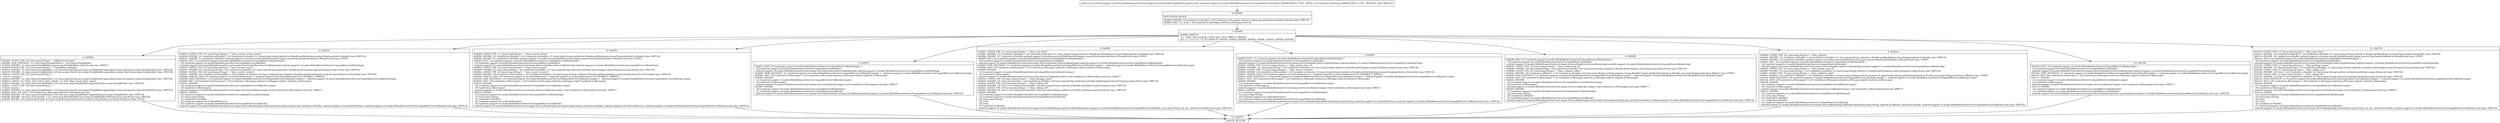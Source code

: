 digraph "CFG forandroid.support.v4.media.MediaBrowserServiceCompat.ServiceHandler.handleMessage(Landroid\/os\/Message;)V" {
Node_0 [shape=record,label="{0\:\ 0x0000|MTH_ENTER_BLOCK\l|0x0000: INVOKE  (r0 I:android.os.Bundle) = (r9 I:android.os.Message) android.os.Message.getData():android.os.Bundle type: VIRTUAL \l0x0004: IGET  (r1 I:int) = (r9 I:android.os.Message) android.os.Message.what int \l}"];
Node_1 [shape=record,label="{1\:\ 0x0006|0x0006: SWITCH  \l  (r1 I:?[int, float, boolean, short, byte, char, OBJECT, ARRAY])\l k:[1, 2, 3, 4, 5, 6, 7, 8, 9] t:[0x0118, 0x010b, 0x00e9, 0x00d0, 0x00b5, 0x008c, 0x007e, 0x0059, 0x0034] \l}"];
Node_2 [shape=record,label="{2\:\ 0x0009|0x0009: CONST_STR  (r0 I:java.lang.String) =  \"MBServiceCompat\" \l0x000b: NEW_INSTANCE  (r1 I:java.lang.StringBuilder) =  java.lang.StringBuilder \l0x000d: INVOKE  (r1 I:java.lang.StringBuilder) java.lang.StringBuilder.\<init\>():void type: DIRECT \l0x0010: CONST_STR  (r2 I:java.lang.String) =  \"Unhandled message: \" \l0x0012: INVOKE  (r1 I:java.lang.StringBuilder), (r2 I:java.lang.String) java.lang.StringBuilder.append(java.lang.String):java.lang.StringBuilder type: VIRTUAL \l0x0015: INVOKE  (r1 I:java.lang.StringBuilder), (r9 I:java.lang.Object) java.lang.StringBuilder.append(java.lang.Object):java.lang.StringBuilder type: VIRTUAL \l0x0018: CONST_STR  (r2 I:java.lang.String) =  \"\l  Service version: \" \l0x001a: INVOKE  (r1 I:java.lang.StringBuilder), (r2 I:java.lang.String) java.lang.StringBuilder.append(java.lang.String):java.lang.StringBuilder type: VIRTUAL \l0x001d: CONST  (r2 I:?[int, float, short, byte, char]) = (2 ?[int, float, short, byte, char]) \l0x001e: INVOKE  (r1 I:java.lang.StringBuilder), (r2 I:int) java.lang.StringBuilder.append(int):java.lang.StringBuilder type: VIRTUAL \l0x0021: CONST_STR  (r2 I:java.lang.String) =  \"\l  Client version: \" \l0x0023: INVOKE  (r1 I:java.lang.StringBuilder), (r2 I:java.lang.String) java.lang.StringBuilder.append(java.lang.String):java.lang.StringBuilder type: VIRTUAL \l0x0026: IGET  (r9 I:int) = (r9 I:android.os.Message) android.os.Message.arg1 int \l0x0028: INVOKE  (r1 I:java.lang.StringBuilder), (r9 I:int) java.lang.StringBuilder.append(int):java.lang.StringBuilder type: VIRTUAL \l0x002b: INVOKE  (r9 I:java.lang.String) = (r1 I:java.lang.StringBuilder) java.lang.StringBuilder.toString():java.lang.String type: VIRTUAL \l0x002f: INVOKE  (r0 I:java.lang.String), (r9 I:java.lang.String) android.util.Log.w(java.lang.String, java.lang.String):int type: STATIC \l}"];
Node_3 [shape=record,label="{3\:\ 0x0034|0x0034: CONST_STR  (r1 I:java.lang.String) =  \"data_custom_action_extras\" \l0x0036: INVOKE  (r1 I:android.os.Bundle) = (r0 I:android.os.Bundle), (r1 I:java.lang.String) android.os.Bundle.getBundle(java.lang.String):android.os.Bundle type: VIRTUAL \l0x003a: INVOKE  (r1 I:android.os.Bundle) android.support.v4.media.session.MediaSessionCompat.ensureClassLoader(android.os.Bundle):void type: STATIC \l0x003d: IGET  (r2 I:android.support.v4.media.MediaBrowserServiceCompat$ServiceBinderImpl) = \l  (r8 I:android.support.v4.media.MediaBrowserServiceCompat$ServiceHandler)\l android.support.v4.media.MediaBrowserServiceCompat.ServiceHandler.mServiceBinderImpl android.support.v4.media.MediaBrowserServiceCompat$ServiceBinderImpl \l0x003f: CONST_STR  (r3 I:java.lang.String) =  \"data_custom_action\" \l0x0041: INVOKE  (r3 I:java.lang.String) = (r0 I:android.os.Bundle), (r3 I:java.lang.String) android.os.Bundle.getString(java.lang.String):java.lang.String type: VIRTUAL \l0x0045: CONST_STR  (r4 I:java.lang.String) =  \"data_result_receiver\" \l0x0047: INVOKE  (r0 I:android.os.Parcelable) = (r0 I:android.os.Bundle), (r4 I:java.lang.String) android.os.Bundle.getParcelable(java.lang.String):android.os.Parcelable type: VIRTUAL \l0x004b: CHECK_CAST  (r0 I:android.support.v4.os.ResultReceiver) = (android.support.v4.os.ResultReceiver) (r0 I:?[OBJECT, ARRAY]) \l0x004d: NEW_INSTANCE  (r4 I:android.support.v4.media.MediaBrowserServiceCompat$ServiceCallbacksCompat) =  android.support.v4.media.MediaBrowserServiceCompat$ServiceCallbacksCompat \l0x004f: IGET  (r9 I:android.os.Messenger) = (r9 I:android.os.Message) android.os.Message.replyTo android.os.Messenger \l0x0051: INVOKE  \l  (r4 I:android.support.v4.media.MediaBrowserServiceCompat$ServiceCallbacksCompat)\l  (r9 I:android.os.Messenger)\l android.support.v4.media.MediaBrowserServiceCompat.ServiceCallbacksCompat.\<init\>(android.os.Messenger):void type: DIRECT \l0x0054: INVOKE  \l  (r2 I:android.support.v4.media.MediaBrowserServiceCompat$ServiceBinderImpl)\l  (r3 I:java.lang.String)\l  (r1 I:android.os.Bundle)\l  (r0 I:android.support.v4.os.ResultReceiver)\l  (r4 I:android.support.v4.media.MediaBrowserServiceCompat$ServiceCallbacks)\l android.support.v4.media.MediaBrowserServiceCompat.ServiceBinderImpl.sendCustomAction(java.lang.String, android.os.Bundle, android.support.v4.os.ResultReceiver, android.support.v4.media.MediaBrowserServiceCompat$ServiceCallbacks):void type: VIRTUAL \l}"];
Node_4 [shape=record,label="{4\:\ 0x0059|0x0059: CONST_STR  (r1 I:java.lang.String) =  \"data_search_extras\" \l0x005b: INVOKE  (r1 I:android.os.Bundle) = (r0 I:android.os.Bundle), (r1 I:java.lang.String) android.os.Bundle.getBundle(java.lang.String):android.os.Bundle type: VIRTUAL \l0x005f: INVOKE  (r1 I:android.os.Bundle) android.support.v4.media.session.MediaSessionCompat.ensureClassLoader(android.os.Bundle):void type: STATIC \l0x0062: IGET  (r2 I:android.support.v4.media.MediaBrowserServiceCompat$ServiceBinderImpl) = \l  (r8 I:android.support.v4.media.MediaBrowserServiceCompat$ServiceHandler)\l android.support.v4.media.MediaBrowserServiceCompat.ServiceHandler.mServiceBinderImpl android.support.v4.media.MediaBrowserServiceCompat$ServiceBinderImpl \l0x0064: CONST_STR  (r3 I:java.lang.String) =  \"data_search_query\" \l0x0066: INVOKE  (r3 I:java.lang.String) = (r0 I:android.os.Bundle), (r3 I:java.lang.String) android.os.Bundle.getString(java.lang.String):java.lang.String type: VIRTUAL \l0x006a: CONST_STR  (r4 I:java.lang.String) =  \"data_result_receiver\" \l0x006c: INVOKE  (r0 I:android.os.Parcelable) = (r0 I:android.os.Bundle), (r4 I:java.lang.String) android.os.Bundle.getParcelable(java.lang.String):android.os.Parcelable type: VIRTUAL \l0x0070: CHECK_CAST  (r0 I:android.support.v4.os.ResultReceiver) = (android.support.v4.os.ResultReceiver) (r0 I:?[OBJECT, ARRAY]) \l0x0072: NEW_INSTANCE  (r4 I:android.support.v4.media.MediaBrowserServiceCompat$ServiceCallbacksCompat) =  android.support.v4.media.MediaBrowserServiceCompat$ServiceCallbacksCompat \l0x0074: IGET  (r9 I:android.os.Messenger) = (r9 I:android.os.Message) android.os.Message.replyTo android.os.Messenger \l0x0076: INVOKE  \l  (r4 I:android.support.v4.media.MediaBrowserServiceCompat$ServiceCallbacksCompat)\l  (r9 I:android.os.Messenger)\l android.support.v4.media.MediaBrowserServiceCompat.ServiceCallbacksCompat.\<init\>(android.os.Messenger):void type: DIRECT \l0x0079: INVOKE  \l  (r2 I:android.support.v4.media.MediaBrowserServiceCompat$ServiceBinderImpl)\l  (r3 I:java.lang.String)\l  (r1 I:android.os.Bundle)\l  (r0 I:android.support.v4.os.ResultReceiver)\l  (r4 I:android.support.v4.media.MediaBrowserServiceCompat$ServiceCallbacks)\l android.support.v4.media.MediaBrowserServiceCompat.ServiceBinderImpl.search(java.lang.String, android.os.Bundle, android.support.v4.os.ResultReceiver, android.support.v4.media.MediaBrowserServiceCompat$ServiceCallbacks):void type: VIRTUAL \l}"];
Node_5 [shape=record,label="{5\:\ 0x007e|0x007e: IGET  (r0 I:android.support.v4.media.MediaBrowserServiceCompat$ServiceBinderImpl) = \l  (r8 I:android.support.v4.media.MediaBrowserServiceCompat$ServiceHandler)\l android.support.v4.media.MediaBrowserServiceCompat.ServiceHandler.mServiceBinderImpl android.support.v4.media.MediaBrowserServiceCompat$ServiceBinderImpl \l0x0080: NEW_INSTANCE  (r1 I:android.support.v4.media.MediaBrowserServiceCompat$ServiceCallbacksCompat) =  android.support.v4.media.MediaBrowserServiceCompat$ServiceCallbacksCompat \l0x0082: IGET  (r9 I:android.os.Messenger) = (r9 I:android.os.Message) android.os.Message.replyTo android.os.Messenger \l0x0084: INVOKE  \l  (r1 I:android.support.v4.media.MediaBrowserServiceCompat$ServiceCallbacksCompat)\l  (r9 I:android.os.Messenger)\l android.support.v4.media.MediaBrowserServiceCompat.ServiceCallbacksCompat.\<init\>(android.os.Messenger):void type: DIRECT \l0x0087: INVOKE  \l  (r0 I:android.support.v4.media.MediaBrowserServiceCompat$ServiceBinderImpl)\l  (r1 I:android.support.v4.media.MediaBrowserServiceCompat$ServiceCallbacks)\l android.support.v4.media.MediaBrowserServiceCompat.ServiceBinderImpl.unregisterCallbacks(android.support.v4.media.MediaBrowserServiceCompat$ServiceCallbacks):void type: VIRTUAL \l}"];
Node_6 [shape=record,label="{6\:\ 0x008c|0x008c: CONST_STR  (r1 I:java.lang.String) =  \"data_root_hints\" \l0x008e: INVOKE  (r7 I:android.os.Bundle) = (r0 I:android.os.Bundle), (r1 I:java.lang.String) android.os.Bundle.getBundle(java.lang.String):android.os.Bundle type: VIRTUAL \l0x0092: INVOKE  (r7 I:android.os.Bundle) android.support.v4.media.session.MediaSessionCompat.ensureClassLoader(android.os.Bundle):void type: STATIC \l0x0095: IGET  (r2 I:android.support.v4.media.MediaBrowserServiceCompat$ServiceBinderImpl) = \l  (r8 I:android.support.v4.media.MediaBrowserServiceCompat$ServiceHandler)\l android.support.v4.media.MediaBrowserServiceCompat.ServiceHandler.mServiceBinderImpl android.support.v4.media.MediaBrowserServiceCompat$ServiceBinderImpl \l0x0097: NEW_INSTANCE  (r3 I:android.support.v4.media.MediaBrowserServiceCompat$ServiceCallbacksCompat) =  android.support.v4.media.MediaBrowserServiceCompat$ServiceCallbacksCompat \l0x0099: IGET  (r9 I:android.os.Messenger) = (r9 I:android.os.Message) android.os.Message.replyTo android.os.Messenger \l0x009b: INVOKE  \l  (r3 I:android.support.v4.media.MediaBrowserServiceCompat$ServiceCallbacksCompat)\l  (r9 I:android.os.Messenger)\l android.support.v4.media.MediaBrowserServiceCompat.ServiceCallbacksCompat.\<init\>(android.os.Messenger):void type: DIRECT \l0x009e: CONST_STR  (r9 I:java.lang.String) =  \"data_package_name\" \l0x00a0: INVOKE  (r4 I:java.lang.String) = (r0 I:android.os.Bundle), (r9 I:java.lang.String) android.os.Bundle.getString(java.lang.String):java.lang.String type: VIRTUAL \l0x00a4: CONST_STR  (r9 I:java.lang.String) =  \"data_calling_pid\" \l0x00a6: INVOKE  (r5 I:int) = (r0 I:android.os.Bundle), (r9 I:java.lang.String) android.os.Bundle.getInt(java.lang.String):int type: VIRTUAL \l0x00aa: CONST_STR  (r9 I:java.lang.String) =  \"data_calling_uid\" \l0x00ac: INVOKE  (r6 I:int) = (r0 I:android.os.Bundle), (r9 I:java.lang.String) android.os.Bundle.getInt(java.lang.String):int type: VIRTUAL \l0x00b0: INVOKE  \l  (r2 I:android.support.v4.media.MediaBrowserServiceCompat$ServiceBinderImpl)\l  (r3 I:android.support.v4.media.MediaBrowserServiceCompat$ServiceCallbacks)\l  (r4 I:java.lang.String)\l  (r5 I:int)\l  (r6 I:int)\l  (r7 I:android.os.Bundle)\l android.support.v4.media.MediaBrowserServiceCompat.ServiceBinderImpl.registerCallbacks(android.support.v4.media.MediaBrowserServiceCompat$ServiceCallbacks, java.lang.String, int, int, android.os.Bundle):void type: VIRTUAL \l}"];
Node_7 [shape=record,label="{7\:\ 0x00b5|0x00b5: IGET  (r1 I:android.support.v4.media.MediaBrowserServiceCompat$ServiceBinderImpl) = \l  (r8 I:android.support.v4.media.MediaBrowserServiceCompat$ServiceHandler)\l android.support.v4.media.MediaBrowserServiceCompat.ServiceHandler.mServiceBinderImpl android.support.v4.media.MediaBrowserServiceCompat$ServiceBinderImpl \l0x00b7: CONST_STR  (r2 I:java.lang.String) =  \"data_media_item_id\" \l0x00b9: INVOKE  (r2 I:java.lang.String) = (r0 I:android.os.Bundle), (r2 I:java.lang.String) android.os.Bundle.getString(java.lang.String):java.lang.String type: VIRTUAL \l0x00bd: CONST_STR  (r3 I:java.lang.String) =  \"data_result_receiver\" \l0x00bf: INVOKE  (r0 I:android.os.Parcelable) = (r0 I:android.os.Bundle), (r3 I:java.lang.String) android.os.Bundle.getParcelable(java.lang.String):android.os.Parcelable type: VIRTUAL \l0x00c3: CHECK_CAST  (r0 I:android.support.v4.os.ResultReceiver) = (android.support.v4.os.ResultReceiver) (r0 I:?[OBJECT, ARRAY]) \l0x00c5: NEW_INSTANCE  (r3 I:android.support.v4.media.MediaBrowserServiceCompat$ServiceCallbacksCompat) =  android.support.v4.media.MediaBrowserServiceCompat$ServiceCallbacksCompat \l0x00c7: IGET  (r9 I:android.os.Messenger) = (r9 I:android.os.Message) android.os.Message.replyTo android.os.Messenger \l0x00c9: INVOKE  \l  (r3 I:android.support.v4.media.MediaBrowserServiceCompat$ServiceCallbacksCompat)\l  (r9 I:android.os.Messenger)\l android.support.v4.media.MediaBrowserServiceCompat.ServiceCallbacksCompat.\<init\>(android.os.Messenger):void type: DIRECT \l0x00cc: INVOKE  \l  (r1 I:android.support.v4.media.MediaBrowserServiceCompat$ServiceBinderImpl)\l  (r2 I:java.lang.String)\l  (r0 I:android.support.v4.os.ResultReceiver)\l  (r3 I:android.support.v4.media.MediaBrowserServiceCompat$ServiceCallbacks)\l android.support.v4.media.MediaBrowserServiceCompat.ServiceBinderImpl.getMediaItem(java.lang.String, android.support.v4.os.ResultReceiver, android.support.v4.media.MediaBrowserServiceCompat$ServiceCallbacks):void type: VIRTUAL \l}"];
Node_8 [shape=record,label="{8\:\ 0x00d0|0x00d0: IGET  (r1 I:android.support.v4.media.MediaBrowserServiceCompat$ServiceBinderImpl) = \l  (r8 I:android.support.v4.media.MediaBrowserServiceCompat$ServiceHandler)\l android.support.v4.media.MediaBrowserServiceCompat.ServiceHandler.mServiceBinderImpl android.support.v4.media.MediaBrowserServiceCompat$ServiceBinderImpl \l0x00d2: CONST_STR  (r2 I:java.lang.String) =  \"data_media_item_id\" \l0x00d4: INVOKE  (r2 I:java.lang.String) = (r0 I:android.os.Bundle), (r2 I:java.lang.String) android.os.Bundle.getString(java.lang.String):java.lang.String type: VIRTUAL \l0x00d8: CONST_STR  (r3 I:java.lang.String) =  \"data_callback_token\" \l0x00da: INVOKE  (r0 I:android.os.IBinder) = (r0 I:android.os.Bundle), (r3 I:java.lang.String) android.support.v4.app.BundleCompat.getBinder(android.os.Bundle, java.lang.String):android.os.IBinder type: STATIC \l0x00de: NEW_INSTANCE  (r3 I:android.support.v4.media.MediaBrowserServiceCompat$ServiceCallbacksCompat) =  android.support.v4.media.MediaBrowserServiceCompat$ServiceCallbacksCompat \l0x00e0: IGET  (r9 I:android.os.Messenger) = (r9 I:android.os.Message) android.os.Message.replyTo android.os.Messenger \l0x00e2: INVOKE  \l  (r3 I:android.support.v4.media.MediaBrowserServiceCompat$ServiceCallbacksCompat)\l  (r9 I:android.os.Messenger)\l android.support.v4.media.MediaBrowserServiceCompat.ServiceCallbacksCompat.\<init\>(android.os.Messenger):void type: DIRECT \l0x00e5: INVOKE  \l  (r1 I:android.support.v4.media.MediaBrowserServiceCompat$ServiceBinderImpl)\l  (r2 I:java.lang.String)\l  (r0 I:android.os.IBinder)\l  (r3 I:android.support.v4.media.MediaBrowserServiceCompat$ServiceCallbacks)\l android.support.v4.media.MediaBrowserServiceCompat.ServiceBinderImpl.removeSubscription(java.lang.String, android.os.IBinder, android.support.v4.media.MediaBrowserServiceCompat$ServiceCallbacks):void type: VIRTUAL \l}"];
Node_9 [shape=record,label="{9\:\ 0x00e9|0x00e9: CONST_STR  (r1 I:java.lang.String) =  \"data_options\" \l0x00eb: INVOKE  (r1 I:android.os.Bundle) = (r0 I:android.os.Bundle), (r1 I:java.lang.String) android.os.Bundle.getBundle(java.lang.String):android.os.Bundle type: VIRTUAL \l0x00ef: INVOKE  (r1 I:android.os.Bundle) android.support.v4.media.session.MediaSessionCompat.ensureClassLoader(android.os.Bundle):void type: STATIC \l0x00f2: IGET  (r2 I:android.support.v4.media.MediaBrowserServiceCompat$ServiceBinderImpl) = \l  (r8 I:android.support.v4.media.MediaBrowserServiceCompat$ServiceHandler)\l android.support.v4.media.MediaBrowserServiceCompat.ServiceHandler.mServiceBinderImpl android.support.v4.media.MediaBrowserServiceCompat$ServiceBinderImpl \l0x00f4: CONST_STR  (r3 I:java.lang.String) =  \"data_media_item_id\" \l0x00f6: INVOKE  (r3 I:java.lang.String) = (r0 I:android.os.Bundle), (r3 I:java.lang.String) android.os.Bundle.getString(java.lang.String):java.lang.String type: VIRTUAL \l0x00fa: CONST_STR  (r4 I:java.lang.String) =  \"data_callback_token\" \l0x00fc: INVOKE  (r0 I:android.os.IBinder) = (r0 I:android.os.Bundle), (r4 I:java.lang.String) android.support.v4.app.BundleCompat.getBinder(android.os.Bundle, java.lang.String):android.os.IBinder type: STATIC \l0x0100: NEW_INSTANCE  (r4 I:android.support.v4.media.MediaBrowserServiceCompat$ServiceCallbacksCompat) =  android.support.v4.media.MediaBrowserServiceCompat$ServiceCallbacksCompat \l0x0102: IGET  (r9 I:android.os.Messenger) = (r9 I:android.os.Message) android.os.Message.replyTo android.os.Messenger \l0x0104: INVOKE  \l  (r4 I:android.support.v4.media.MediaBrowserServiceCompat$ServiceCallbacksCompat)\l  (r9 I:android.os.Messenger)\l android.support.v4.media.MediaBrowserServiceCompat.ServiceCallbacksCompat.\<init\>(android.os.Messenger):void type: DIRECT \l0x0107: INVOKE  \l  (r2 I:android.support.v4.media.MediaBrowserServiceCompat$ServiceBinderImpl)\l  (r3 I:java.lang.String)\l  (r0 I:android.os.IBinder)\l  (r1 I:android.os.Bundle)\l  (r4 I:android.support.v4.media.MediaBrowserServiceCompat$ServiceCallbacks)\l android.support.v4.media.MediaBrowserServiceCompat.ServiceBinderImpl.addSubscription(java.lang.String, android.os.IBinder, android.os.Bundle, android.support.v4.media.MediaBrowserServiceCompat$ServiceCallbacks):void type: VIRTUAL \l}"];
Node_10 [shape=record,label="{10\:\ 0x010b|0x010b: IGET  (r0 I:android.support.v4.media.MediaBrowserServiceCompat$ServiceBinderImpl) = \l  (r8 I:android.support.v4.media.MediaBrowserServiceCompat$ServiceHandler)\l android.support.v4.media.MediaBrowserServiceCompat.ServiceHandler.mServiceBinderImpl android.support.v4.media.MediaBrowserServiceCompat$ServiceBinderImpl \l0x010d: NEW_INSTANCE  (r1 I:android.support.v4.media.MediaBrowserServiceCompat$ServiceCallbacksCompat) =  android.support.v4.media.MediaBrowserServiceCompat$ServiceCallbacksCompat \l0x010f: IGET  (r9 I:android.os.Messenger) = (r9 I:android.os.Message) android.os.Message.replyTo android.os.Messenger \l0x0111: INVOKE  \l  (r1 I:android.support.v4.media.MediaBrowserServiceCompat$ServiceCallbacksCompat)\l  (r9 I:android.os.Messenger)\l android.support.v4.media.MediaBrowserServiceCompat.ServiceCallbacksCompat.\<init\>(android.os.Messenger):void type: DIRECT \l0x0114: INVOKE  \l  (r0 I:android.support.v4.media.MediaBrowserServiceCompat$ServiceBinderImpl)\l  (r1 I:android.support.v4.media.MediaBrowserServiceCompat$ServiceCallbacks)\l android.support.v4.media.MediaBrowserServiceCompat.ServiceBinderImpl.disconnect(android.support.v4.media.MediaBrowserServiceCompat$ServiceCallbacks):void type: VIRTUAL \l}"];
Node_11 [shape=record,label="{11\:\ 0x0118|0x0118: CONST_STR  (r1 I:java.lang.String) =  \"data_root_hints\" \l0x011a: INVOKE  (r6 I:android.os.Bundle) = (r0 I:android.os.Bundle), (r1 I:java.lang.String) android.os.Bundle.getBundle(java.lang.String):android.os.Bundle type: VIRTUAL \l0x011e: INVOKE  (r6 I:android.os.Bundle) android.support.v4.media.session.MediaSessionCompat.ensureClassLoader(android.os.Bundle):void type: STATIC \l0x0121: IGET  (r2 I:android.support.v4.media.MediaBrowserServiceCompat$ServiceBinderImpl) = \l  (r8 I:android.support.v4.media.MediaBrowserServiceCompat$ServiceHandler)\l android.support.v4.media.MediaBrowserServiceCompat.ServiceHandler.mServiceBinderImpl android.support.v4.media.MediaBrowserServiceCompat$ServiceBinderImpl \l0x0123: CONST_STR  (r1 I:java.lang.String) =  \"data_package_name\" \l0x0125: INVOKE  (r3 I:java.lang.String) = (r0 I:android.os.Bundle), (r1 I:java.lang.String) android.os.Bundle.getString(java.lang.String):java.lang.String type: VIRTUAL \l0x0129: CONST_STR  (r1 I:java.lang.String) =  \"data_calling_pid\" \l0x012b: INVOKE  (r4 I:int) = (r0 I:android.os.Bundle), (r1 I:java.lang.String) android.os.Bundle.getInt(java.lang.String):int type: VIRTUAL \l0x012f: CONST_STR  (r1 I:java.lang.String) =  \"data_calling_uid\" \l0x0131: INVOKE  (r5 I:int) = (r0 I:android.os.Bundle), (r1 I:java.lang.String) android.os.Bundle.getInt(java.lang.String):int type: VIRTUAL \l0x0135: NEW_INSTANCE  (r7 I:android.support.v4.media.MediaBrowserServiceCompat$ServiceCallbacksCompat) =  android.support.v4.media.MediaBrowserServiceCompat$ServiceCallbacksCompat \l0x0137: IGET  (r9 I:android.os.Messenger) = (r9 I:android.os.Message) android.os.Message.replyTo android.os.Messenger \l0x0139: INVOKE  \l  (r7 I:android.support.v4.media.MediaBrowserServiceCompat$ServiceCallbacksCompat)\l  (r9 I:android.os.Messenger)\l android.support.v4.media.MediaBrowserServiceCompat.ServiceCallbacksCompat.\<init\>(android.os.Messenger):void type: DIRECT \l0x013c: INVOKE  \l  (r2 I:android.support.v4.media.MediaBrowserServiceCompat$ServiceBinderImpl)\l  (r3 I:java.lang.String)\l  (r4 I:int)\l  (r5 I:int)\l  (r6 I:android.os.Bundle)\l  (r7 I:android.support.v4.media.MediaBrowserServiceCompat$ServiceCallbacks)\l android.support.v4.media.MediaBrowserServiceCompat.ServiceBinderImpl.connect(java.lang.String, int, int, android.os.Bundle, android.support.v4.media.MediaBrowserServiceCompat$ServiceCallbacks):void type: VIRTUAL \l}"];
Node_12 [shape=record,label="{12\:\ 0x013f|0x013f: RETURN   \l}"];
MethodNode[shape=record,label="{public void android.support.v4.media.MediaBrowserServiceCompat.ServiceHandler.handleMessage((r8 'this' I:android.support.v4.media.MediaBrowserServiceCompat$ServiceHandler A[IMMUTABLE_TYPE, THIS]), (r9 I:android.os.Message A[IMMUTABLE_TYPE, METHOD_ARGUMENT])) }"];
MethodNode -> Node_0;
Node_0 -> Node_1;
Node_1 -> Node_2;
Node_1 -> Node_3;
Node_1 -> Node_4;
Node_1 -> Node_5;
Node_1 -> Node_6;
Node_1 -> Node_7;
Node_1 -> Node_8;
Node_1 -> Node_9;
Node_1 -> Node_10;
Node_1 -> Node_11;
Node_2 -> Node_12;
Node_3 -> Node_12;
Node_4 -> Node_12;
Node_5 -> Node_12;
Node_6 -> Node_12;
Node_7 -> Node_12;
Node_8 -> Node_12;
Node_9 -> Node_12;
Node_10 -> Node_12;
Node_11 -> Node_12;
}

